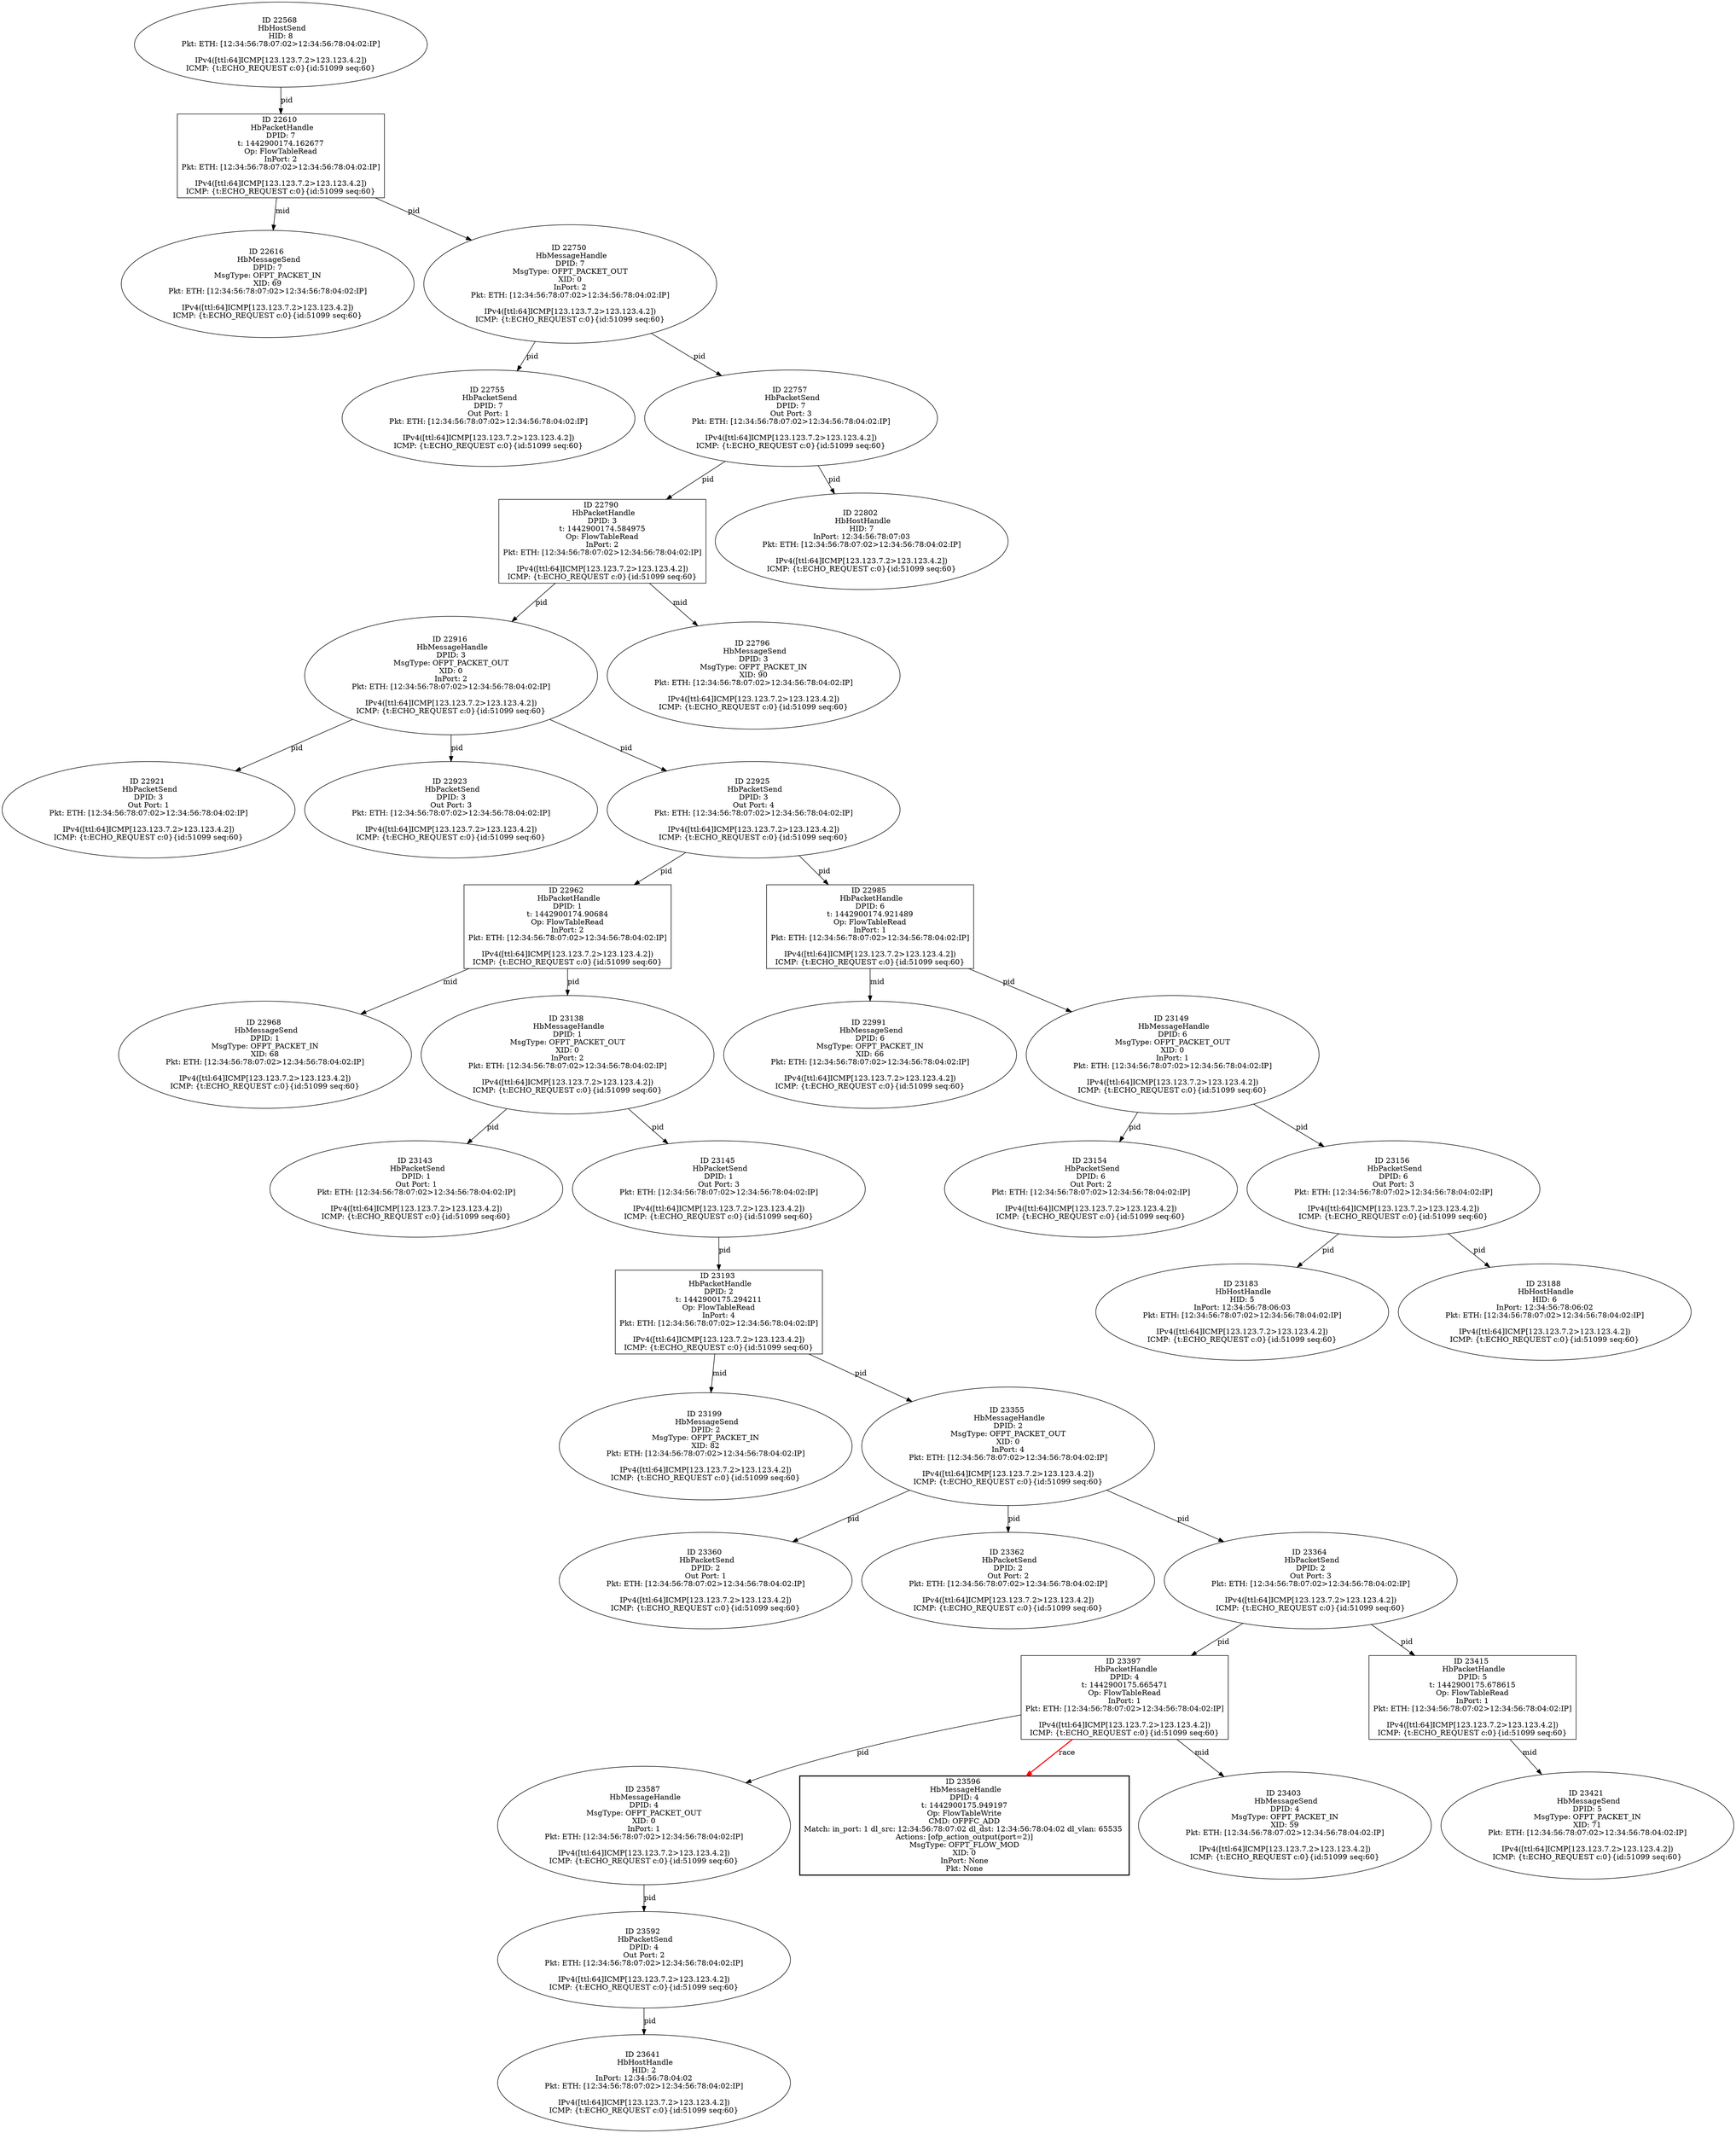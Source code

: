 strict digraph G {
22916 [shape=oval, event=<hb_events.HbMessageHandle object at 0x10cc931d0>, label="ID 22916 
 HbMessageHandle
DPID: 3
MsgType: OFPT_PACKET_OUT
XID: 0
InPort: 2
Pkt: ETH: [12:34:56:78:07:02>12:34:56:78:04:02:IP]

IPv4([ttl:64]ICMP[123.123.7.2>123.123.4.2])
ICMP: {t:ECHO_REQUEST c:0}{id:51099 seq:60}"];
22790 [shape=box, event=<hb_events.HbPacketHandle object at 0x10cc20a10>, label="ID 22790 
 HbPacketHandle
DPID: 3
t: 1442900174.584975
Op: FlowTableRead
InPort: 2
Pkt: ETH: [12:34:56:78:07:02>12:34:56:78:04:02:IP]

IPv4([ttl:64]ICMP[123.123.7.2>123.123.4.2])
ICMP: {t:ECHO_REQUEST c:0}{id:51099 seq:60}"];
22921 [shape=oval, event=<hb_events.HbPacketSend object at 0x10cc93510>, label="ID 22921 
 HbPacketSend
DPID: 3
Out Port: 1
Pkt: ETH: [12:34:56:78:07:02>12:34:56:78:04:02:IP]

IPv4([ttl:64]ICMP[123.123.7.2>123.123.4.2])
ICMP: {t:ECHO_REQUEST c:0}{id:51099 seq:60}"];
22923 [shape=oval, event=<hb_events.HbPacketSend object at 0x10cc80150>, label="ID 22923 
 HbPacketSend
DPID: 3
Out Port: 3
Pkt: ETH: [12:34:56:78:07:02>12:34:56:78:04:02:IP]

IPv4([ttl:64]ICMP[123.123.7.2>123.123.4.2])
ICMP: {t:ECHO_REQUEST c:0}{id:51099 seq:60}"];
22796 [shape=oval, event=<hb_events.HbMessageSend object at 0x10cc3f510>, label="ID 22796 
 HbMessageSend
DPID: 3
MsgType: OFPT_PACKET_IN
XID: 90
Pkt: ETH: [12:34:56:78:07:02>12:34:56:78:04:02:IP]

IPv4([ttl:64]ICMP[123.123.7.2>123.123.4.2])
ICMP: {t:ECHO_REQUEST c:0}{id:51099 seq:60}"];
22925 [shape=oval, event=<hb_events.HbPacketSend object at 0x10cc99710>, label="ID 22925 
 HbPacketSend
DPID: 3
Out Port: 4
Pkt: ETH: [12:34:56:78:07:02>12:34:56:78:04:02:IP]

IPv4([ttl:64]ICMP[123.123.7.2>123.123.4.2])
ICMP: {t:ECHO_REQUEST c:0}{id:51099 seq:60}"];
23183 [shape=oval, event=<hb_events.HbHostHandle object at 0x10cd526d0>, label="ID 23183 
 HbHostHandle
HID: 5
InPort: 12:34:56:78:06:03
Pkt: ETH: [12:34:56:78:07:02>12:34:56:78:04:02:IP]

IPv4([ttl:64]ICMP[123.123.7.2>123.123.4.2])
ICMP: {t:ECHO_REQUEST c:0}{id:51099 seq:60}"];
22802 [shape=oval, event=<hb_events.HbHostHandle object at 0x10cc3f790>, label="ID 22802 
 HbHostHandle
HID: 7
InPort: 12:34:56:78:07:03
Pkt: ETH: [12:34:56:78:07:02>12:34:56:78:04:02:IP]

IPv4([ttl:64]ICMP[123.123.7.2>123.123.4.2])
ICMP: {t:ECHO_REQUEST c:0}{id:51099 seq:60}"];
23188 [shape=oval, event=<hb_events.HbHostHandle object at 0x10cd52b50>, label="ID 23188 
 HbHostHandle
HID: 6
InPort: 12:34:56:78:06:02
Pkt: ETH: [12:34:56:78:07:02>12:34:56:78:04:02:IP]

IPv4([ttl:64]ICMP[123.123.7.2>123.123.4.2])
ICMP: {t:ECHO_REQUEST c:0}{id:51099 seq:60}"];
23193 [shape=box, event=<hb_events.HbPacketHandle object at 0x10cd52fd0>, label="ID 23193 
 HbPacketHandle
DPID: 2
t: 1442900175.294211
Op: FlowTableRead
InPort: 4
Pkt: ETH: [12:34:56:78:07:02>12:34:56:78:04:02:IP]

IPv4([ttl:64]ICMP[123.123.7.2>123.123.4.2])
ICMP: {t:ECHO_REQUEST c:0}{id:51099 seq:60}"];
23199 [shape=oval, event=<hb_events.HbMessageSend object at 0x10cd5b7d0>, label="ID 23199 
 HbMessageSend
DPID: 2
MsgType: OFPT_PACKET_IN
XID: 82
Pkt: ETH: [12:34:56:78:07:02>12:34:56:78:04:02:IP]

IPv4([ttl:64]ICMP[123.123.7.2>123.123.4.2])
ICMP: {t:ECHO_REQUEST c:0}{id:51099 seq:60}"];
23587 [shape=oval, event=<hb_events.HbMessageHandle object at 0x10ce977d0>, label="ID 23587 
 HbMessageHandle
DPID: 4
MsgType: OFPT_PACKET_OUT
XID: 0
InPort: 1
Pkt: ETH: [12:34:56:78:07:02>12:34:56:78:04:02:IP]

IPv4([ttl:64]ICMP[123.123.7.2>123.123.4.2])
ICMP: {t:ECHO_REQUEST c:0}{id:51099 seq:60}"];
22568 [shape=oval, event=<hb_events.HbHostSend object at 0x10cb4af10>, label="ID 22568 
 HbHostSend
HID: 8
Pkt: ETH: [12:34:56:78:07:02>12:34:56:78:04:02:IP]

IPv4([ttl:64]ICMP[123.123.7.2>123.123.4.2])
ICMP: {t:ECHO_REQUEST c:0}{id:51099 seq:60}"];
23596 [shape=box, style=bold, event=<hb_events.HbMessageHandle object at 0x10ce9ecd0>, label="ID 23596 
 HbMessageHandle
DPID: 4
t: 1442900175.949197
Op: FlowTableWrite
CMD: OFPFC_ADD
Match: in_port: 1 dl_src: 12:34:56:78:07:02 dl_dst: 12:34:56:78:04:02 dl_vlan: 65535 
Actions: [ofp_action_output(port=2)]
MsgType: OFPT_FLOW_MOD
XID: 0
InPort: None
Pkt: None"];
22962 [shape=box, event=<hb_events.HbPacketHandle object at 0x10cc61590>, label="ID 22962 
 HbPacketHandle
DPID: 1
t: 1442900174.90684
Op: FlowTableRead
InPort: 2
Pkt: ETH: [12:34:56:78:07:02>12:34:56:78:04:02:IP]

IPv4([ttl:64]ICMP[123.123.7.2>123.123.4.2])
ICMP: {t:ECHO_REQUEST c:0}{id:51099 seq:60}"];
22968 [shape=oval, event=<hb_events.HbMessageSend object at 0x10cc61d50>, label="ID 22968 
 HbMessageSend
DPID: 1
MsgType: OFPT_PACKET_IN
XID: 68
Pkt: ETH: [12:34:56:78:07:02>12:34:56:78:04:02:IP]

IPv4([ttl:64]ICMP[123.123.7.2>123.123.4.2])
ICMP: {t:ECHO_REQUEST c:0}{id:51099 seq:60}"];
23355 [shape=oval, event=<hb_events.HbMessageHandle object at 0x10cddc050>, label="ID 23355 
 HbMessageHandle
DPID: 2
MsgType: OFPT_PACKET_OUT
XID: 0
InPort: 4
Pkt: ETH: [12:34:56:78:07:02>12:34:56:78:04:02:IP]

IPv4([ttl:64]ICMP[123.123.7.2>123.123.4.2])
ICMP: {t:ECHO_REQUEST c:0}{id:51099 seq:60}"];
23360 [shape=oval, event=<hb_events.HbPacketSend object at 0x10cdd8ed0>, label="ID 23360 
 HbPacketSend
DPID: 2
Out Port: 1
Pkt: ETH: [12:34:56:78:07:02>12:34:56:78:04:02:IP]

IPv4([ttl:64]ICMP[123.123.7.2>123.123.4.2])
ICMP: {t:ECHO_REQUEST c:0}{id:51099 seq:60}"];
23362 [shape=oval, event=<hb_events.HbPacketSend object at 0x10cde9a10>, label="ID 23362 
 HbPacketSend
DPID: 2
Out Port: 2
Pkt: ETH: [12:34:56:78:07:02>12:34:56:78:04:02:IP]

IPv4([ttl:64]ICMP[123.123.7.2>123.123.4.2])
ICMP: {t:ECHO_REQUEST c:0}{id:51099 seq:60}"];
23364 [shape=oval, event=<hb_events.HbPacketSend object at 0x10cdf0750>, label="ID 23364 
 HbPacketSend
DPID: 2
Out Port: 3
Pkt: ETH: [12:34:56:78:07:02>12:34:56:78:04:02:IP]

IPv4([ttl:64]ICMP[123.123.7.2>123.123.4.2])
ICMP: {t:ECHO_REQUEST c:0}{id:51099 seq:60}"];
22985 [shape=box, event=<hb_events.HbPacketHandle object at 0x10ccb3b10>, label="ID 22985 
 HbPacketHandle
DPID: 6
t: 1442900174.921489
Op: FlowTableRead
InPort: 1
Pkt: ETH: [12:34:56:78:07:02>12:34:56:78:04:02:IP]

IPv4([ttl:64]ICMP[123.123.7.2>123.123.4.2])
ICMP: {t:ECHO_REQUEST c:0}{id:51099 seq:60}"];
22991 [shape=oval, event=<hb_events.HbMessageSend object at 0x10ccb9310>, label="ID 22991 
 HbMessageSend
DPID: 6
MsgType: OFPT_PACKET_IN
XID: 66
Pkt: ETH: [12:34:56:78:07:02>12:34:56:78:04:02:IP]

IPv4([ttl:64]ICMP[123.123.7.2>123.123.4.2])
ICMP: {t:ECHO_REQUEST c:0}{id:51099 seq:60}"];
22610 [shape=box, event=<hb_events.HbPacketHandle object at 0x10cb857d0>, label="ID 22610 
 HbPacketHandle
DPID: 7
t: 1442900174.162677
Op: FlowTableRead
InPort: 2
Pkt: ETH: [12:34:56:78:07:02>12:34:56:78:04:02:IP]

IPv4([ttl:64]ICMP[123.123.7.2>123.123.4.2])
ICMP: {t:ECHO_REQUEST c:0}{id:51099 seq:60}"];
22616 [shape=oval, event=<hb_events.HbMessageSend object at 0x10cb85dd0>, label="ID 22616 
 HbMessageSend
DPID: 7
MsgType: OFPT_PACKET_IN
XID: 69
Pkt: ETH: [12:34:56:78:07:02>12:34:56:78:04:02:IP]

IPv4([ttl:64]ICMP[123.123.7.2>123.123.4.2])
ICMP: {t:ECHO_REQUEST c:0}{id:51099 seq:60}"];
23641 [shape=oval, event=<hb_events.HbHostHandle object at 0x10ceb0c10>, label="ID 23641 
 HbHostHandle
HID: 2
InPort: 12:34:56:78:04:02
Pkt: ETH: [12:34:56:78:07:02>12:34:56:78:04:02:IP]

IPv4([ttl:64]ICMP[123.123.7.2>123.123.4.2])
ICMP: {t:ECHO_REQUEST c:0}{id:51099 seq:60}"];
22750 [shape=oval, event=<hb_events.HbMessageHandle object at 0x10cbf86d0>, label="ID 22750 
 HbMessageHandle
DPID: 7
MsgType: OFPT_PACKET_OUT
XID: 0
InPort: 2
Pkt: ETH: [12:34:56:78:07:02>12:34:56:78:04:02:IP]

IPv4([ttl:64]ICMP[123.123.7.2>123.123.4.2])
ICMP: {t:ECHO_REQUEST c:0}{id:51099 seq:60}"];
23397 [shape=box, event=<hb_events.HbPacketHandle object at 0x10cdf6390>, label="ID 23397 
 HbPacketHandle
DPID: 4
t: 1442900175.665471
Op: FlowTableRead
InPort: 1
Pkt: ETH: [12:34:56:78:07:02>12:34:56:78:04:02:IP]

IPv4([ttl:64]ICMP[123.123.7.2>123.123.4.2])
ICMP: {t:ECHO_REQUEST c:0}{id:51099 seq:60}"];
23138 [shape=oval, event=<hb_events.HbMessageHandle object at 0x10cd3a4d0>, label="ID 23138 
 HbMessageHandle
DPID: 1
MsgType: OFPT_PACKET_OUT
XID: 0
InPort: 2
Pkt: ETH: [12:34:56:78:07:02>12:34:56:78:04:02:IP]

IPv4([ttl:64]ICMP[123.123.7.2>123.123.4.2])
ICMP: {t:ECHO_REQUEST c:0}{id:51099 seq:60}"];
22755 [shape=oval, event=<hb_events.HbPacketSend object at 0x10cc05550>, label="ID 22755 
 HbPacketSend
DPID: 7
Out Port: 1
Pkt: ETH: [12:34:56:78:07:02>12:34:56:78:04:02:IP]

IPv4([ttl:64]ICMP[123.123.7.2>123.123.4.2])
ICMP: {t:ECHO_REQUEST c:0}{id:51099 seq:60}"];
22757 [shape=oval, event=<hb_events.HbPacketSend object at 0x10cc05790>, label="ID 22757 
 HbPacketSend
DPID: 7
Out Port: 3
Pkt: ETH: [12:34:56:78:07:02>12:34:56:78:04:02:IP]

IPv4([ttl:64]ICMP[123.123.7.2>123.123.4.2])
ICMP: {t:ECHO_REQUEST c:0}{id:51099 seq:60}"];
23143 [shape=oval, event=<hb_events.HbPacketSend object at 0x10cd3aa50>, label="ID 23143 
 HbPacketSend
DPID: 1
Out Port: 1
Pkt: ETH: [12:34:56:78:07:02>12:34:56:78:04:02:IP]

IPv4([ttl:64]ICMP[123.123.7.2>123.123.4.2])
ICMP: {t:ECHO_REQUEST c:0}{id:51099 seq:60}"];
23145 [shape=oval, event=<hb_events.HbPacketSend object at 0x10cd41d50>, label="ID 23145 
 HbPacketSend
DPID: 1
Out Port: 3
Pkt: ETH: [12:34:56:78:07:02>12:34:56:78:04:02:IP]

IPv4([ttl:64]ICMP[123.123.7.2>123.123.4.2])
ICMP: {t:ECHO_REQUEST c:0}{id:51099 seq:60}"];
23403 [shape=oval, event=<hb_events.HbMessageSend object at 0x10cdf4290>, label="ID 23403 
 HbMessageSend
DPID: 4
MsgType: OFPT_PACKET_IN
XID: 59
Pkt: ETH: [12:34:56:78:07:02>12:34:56:78:04:02:IP]

IPv4([ttl:64]ICMP[123.123.7.2>123.123.4.2])
ICMP: {t:ECHO_REQUEST c:0}{id:51099 seq:60}"];
23149 [shape=oval, event=<hb_events.HbMessageHandle object at 0x10cd41e50>, label="ID 23149 
 HbMessageHandle
DPID: 6
MsgType: OFPT_PACKET_OUT
XID: 0
InPort: 1
Pkt: ETH: [12:34:56:78:07:02>12:34:56:78:04:02:IP]

IPv4([ttl:64]ICMP[123.123.7.2>123.123.4.2])
ICMP: {t:ECHO_REQUEST c:0}{id:51099 seq:60}"];
23592 [shape=oval, event=<hb_events.HbPacketSend object at 0x10ce97c90>, label="ID 23592 
 HbPacketSend
DPID: 4
Out Port: 2
Pkt: ETH: [12:34:56:78:07:02>12:34:56:78:04:02:IP]

IPv4([ttl:64]ICMP[123.123.7.2>123.123.4.2])
ICMP: {t:ECHO_REQUEST c:0}{id:51099 seq:60}"];
23154 [shape=oval, event=<hb_events.HbPacketSend object at 0x10cd4e710>, label="ID 23154 
 HbPacketSend
DPID: 6
Out Port: 2
Pkt: ETH: [12:34:56:78:07:02>12:34:56:78:04:02:IP]

IPv4([ttl:64]ICMP[123.123.7.2>123.123.4.2])
ICMP: {t:ECHO_REQUEST c:0}{id:51099 seq:60}"];
23156 [shape=oval, event=<hb_events.HbPacketSend object at 0x10cd4e950>, label="ID 23156 
 HbPacketSend
DPID: 6
Out Port: 3
Pkt: ETH: [12:34:56:78:07:02>12:34:56:78:04:02:IP]

IPv4([ttl:64]ICMP[123.123.7.2>123.123.4.2])
ICMP: {t:ECHO_REQUEST c:0}{id:51099 seq:60}"];
23415 [shape=box, event=<hb_events.HbPacketHandle object at 0x10ce02150>, label="ID 23415 
 HbPacketHandle
DPID: 5
t: 1442900175.678615
Op: FlowTableRead
InPort: 1
Pkt: ETH: [12:34:56:78:07:02>12:34:56:78:04:02:IP]

IPv4([ttl:64]ICMP[123.123.7.2>123.123.4.2])
ICMP: {t:ECHO_REQUEST c:0}{id:51099 seq:60}"];
23421 [shape=oval, event=<hb_events.HbMessageSend object at 0x10ce0a390>, label="ID 23421 
 HbMessageSend
DPID: 5
MsgType: OFPT_PACKET_IN
XID: 71
Pkt: ETH: [12:34:56:78:07:02>12:34:56:78:04:02:IP]

IPv4([ttl:64]ICMP[123.123.7.2>123.123.4.2])
ICMP: {t:ECHO_REQUEST c:0}{id:51099 seq:60}"];
22916 -> 22921  [rel=pid, label=pid];
22916 -> 22923  [rel=pid, label=pid];
22916 -> 22925  [rel=pid, label=pid];
22790 -> 22796  [rel=mid, label=mid];
22790 -> 22916  [rel=pid, label=pid];
22925 -> 22985  [rel=pid, label=pid];
22925 -> 22962  [rel=pid, label=pid];
23193 -> 23355  [rel=pid, label=pid];
23193 -> 23199  [rel=mid, label=mid];
23587 -> 23592  [rel=pid, label=pid];
22568 -> 22610  [rel=pid, label=pid];
22962 -> 22968  [rel=mid, label=mid];
22962 -> 23138  [rel=pid, label=pid];
23355 -> 23360  [rel=pid, label=pid];
23355 -> 23362  [rel=pid, label=pid];
23355 -> 23364  [rel=pid, label=pid];
23364 -> 23397  [rel=pid, label=pid];
23364 -> 23415  [rel=pid, label=pid];
22985 -> 23149  [rel=pid, label=pid];
22985 -> 22991  [rel=mid, label=mid];
22610 -> 22616  [rel=mid, label=mid];
22610 -> 22750  [rel=pid, label=pid];
22750 -> 22755  [rel=pid, label=pid];
22750 -> 22757  [rel=pid, label=pid];
22757 -> 22802  [rel=pid, label=pid];
22757 -> 22790  [rel=pid, label=pid];
23138 -> 23145  [rel=pid, label=pid];
23138 -> 23143  [rel=pid, label=pid];
23397 -> 23587  [rel=pid, label=pid];
23397 -> 23596  [harmful=True, color=red, style=bold, rel=race, label=race];
23397 -> 23403  [rel=mid, label=mid];
23145 -> 23193  [rel=pid, label=pid];
23149 -> 23154  [rel=pid, label=pid];
23149 -> 23156  [rel=pid, label=pid];
23592 -> 23641  [rel=pid, label=pid];
23156 -> 23188  [rel=pid, label=pid];
23156 -> 23183  [rel=pid, label=pid];
23415 -> 23421  [rel=mid, label=mid];
}
